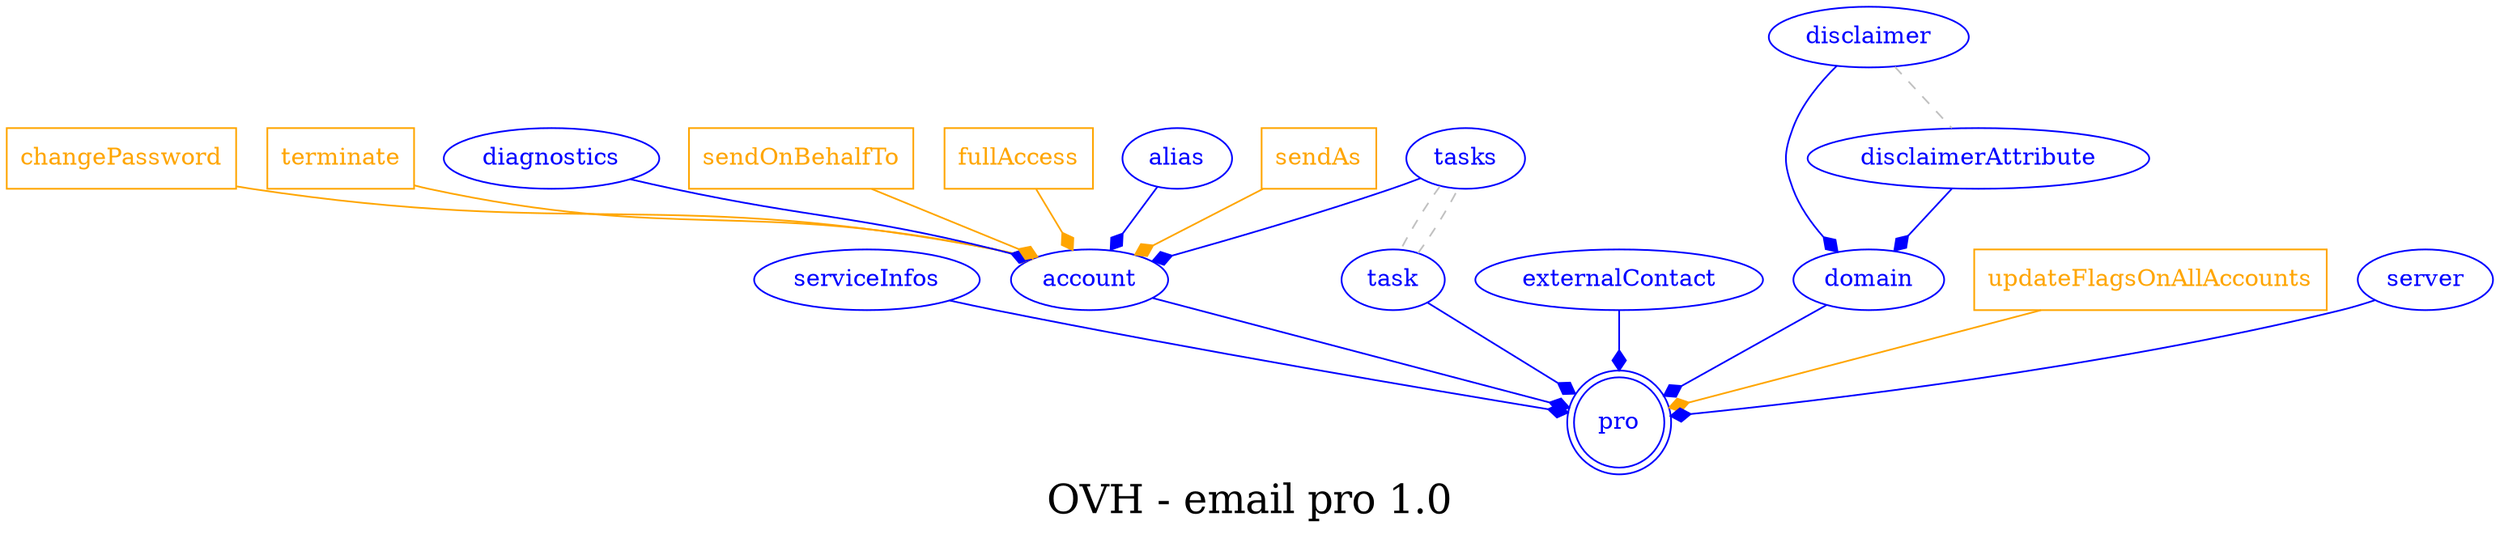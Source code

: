 digraph LexiconGraph {
graph[label="OVH - email pro 1.0", fontsize=24]
splines=true
"pro" [color=blue, fontcolor=blue, shape=doublecircle]
"serviceInfos" -> "pro" [color=blue, fontcolor=blue, arrowhead=diamond, arrowtail=none]
"serviceInfos" [color=blue, fontcolor=blue, shape=ellipse]
"account" -> "pro" [color=blue, fontcolor=blue, arrowhead=diamond, arrowtail=none]
"account" [color=blue, fontcolor=blue, shape=ellipse]
"tasks" -> "account" [color=blue, fontcolor=blue, arrowhead=diamond, arrowtail=none]
"tasks" [color=blue, fontcolor=blue, shape=ellipse]
"task" -> "tasks" [color=grey, fontcolor=grey, arrowhead=none, arrowtail=none, style=dashed]
"changePassword" [color=orange, fontcolor=orange, shape=box]
"changePassword" -> "account" [color=orange, fontcolor=orange, arrowhead=diamond, arrowtail=none]
"terminate" [color=orange, fontcolor=orange, shape=box]
"terminate" -> "account" [color=orange, fontcolor=orange, arrowhead=diamond, arrowtail=none]
"diagnostics" -> "account" [color=blue, fontcolor=blue, arrowhead=diamond, arrowtail=none]
"diagnostics" [color=blue, fontcolor=blue, shape=ellipse]
"sendOnBehalfTo" [color=orange, fontcolor=orange, shape=box]
"sendOnBehalfTo" -> "account" [color=orange, fontcolor=orange, arrowhead=diamond, arrowtail=none]
"fullAccess" [color=orange, fontcolor=orange, shape=box]
"fullAccess" -> "account" [color=orange, fontcolor=orange, arrowhead=diamond, arrowtail=none]
"alias" -> "account" [color=blue, fontcolor=blue, arrowhead=diamond, arrowtail=none]
"alias" [color=blue, fontcolor=blue, shape=ellipse]
"sendAs" [color=orange, fontcolor=orange, shape=box]
"sendAs" -> "account" [color=orange, fontcolor=orange, arrowhead=diamond, arrowtail=none]
"task" -> "pro" [color=blue, fontcolor=blue, arrowhead=diamond, arrowtail=none]
"task" [color=blue, fontcolor=blue, shape=ellipse]
"tasks" -> "task" [color=grey, fontcolor=grey, arrowhead=none, arrowtail=none, style=dashed]
"externalContact" -> "pro" [color=blue, fontcolor=blue, arrowhead=diamond, arrowtail=none]
"externalContact" [color=blue, fontcolor=blue, shape=ellipse]
"domain" -> "pro" [color=blue, fontcolor=blue, arrowhead=diamond, arrowtail=none]
"domain" [color=blue, fontcolor=blue, shape=ellipse]
"disclaimerAttribute" -> "domain" [color=blue, fontcolor=blue, arrowhead=diamond, arrowtail=none]
"disclaimerAttribute" [color=blue, fontcolor=blue, shape=ellipse]
"disclaimer" -> "disclaimerAttribute" [color=grey, fontcolor=grey, arrowhead=none, arrowtail=none, style=dashed]
"disclaimer" -> "domain" [color=blue, fontcolor=blue, arrowhead=diamond, arrowtail=none]
"disclaimer" [color=blue, fontcolor=blue, shape=ellipse]
"updateFlagsOnAllAccounts" [color=orange, fontcolor=orange, shape=box]
"updateFlagsOnAllAccounts" -> "pro" [color=orange, fontcolor=orange, arrowhead=diamond, arrowtail=none]
"server" -> "pro" [color=blue, fontcolor=blue, arrowhead=diamond, arrowtail=none]
"server" [color=blue, fontcolor=blue, shape=ellipse]
}
